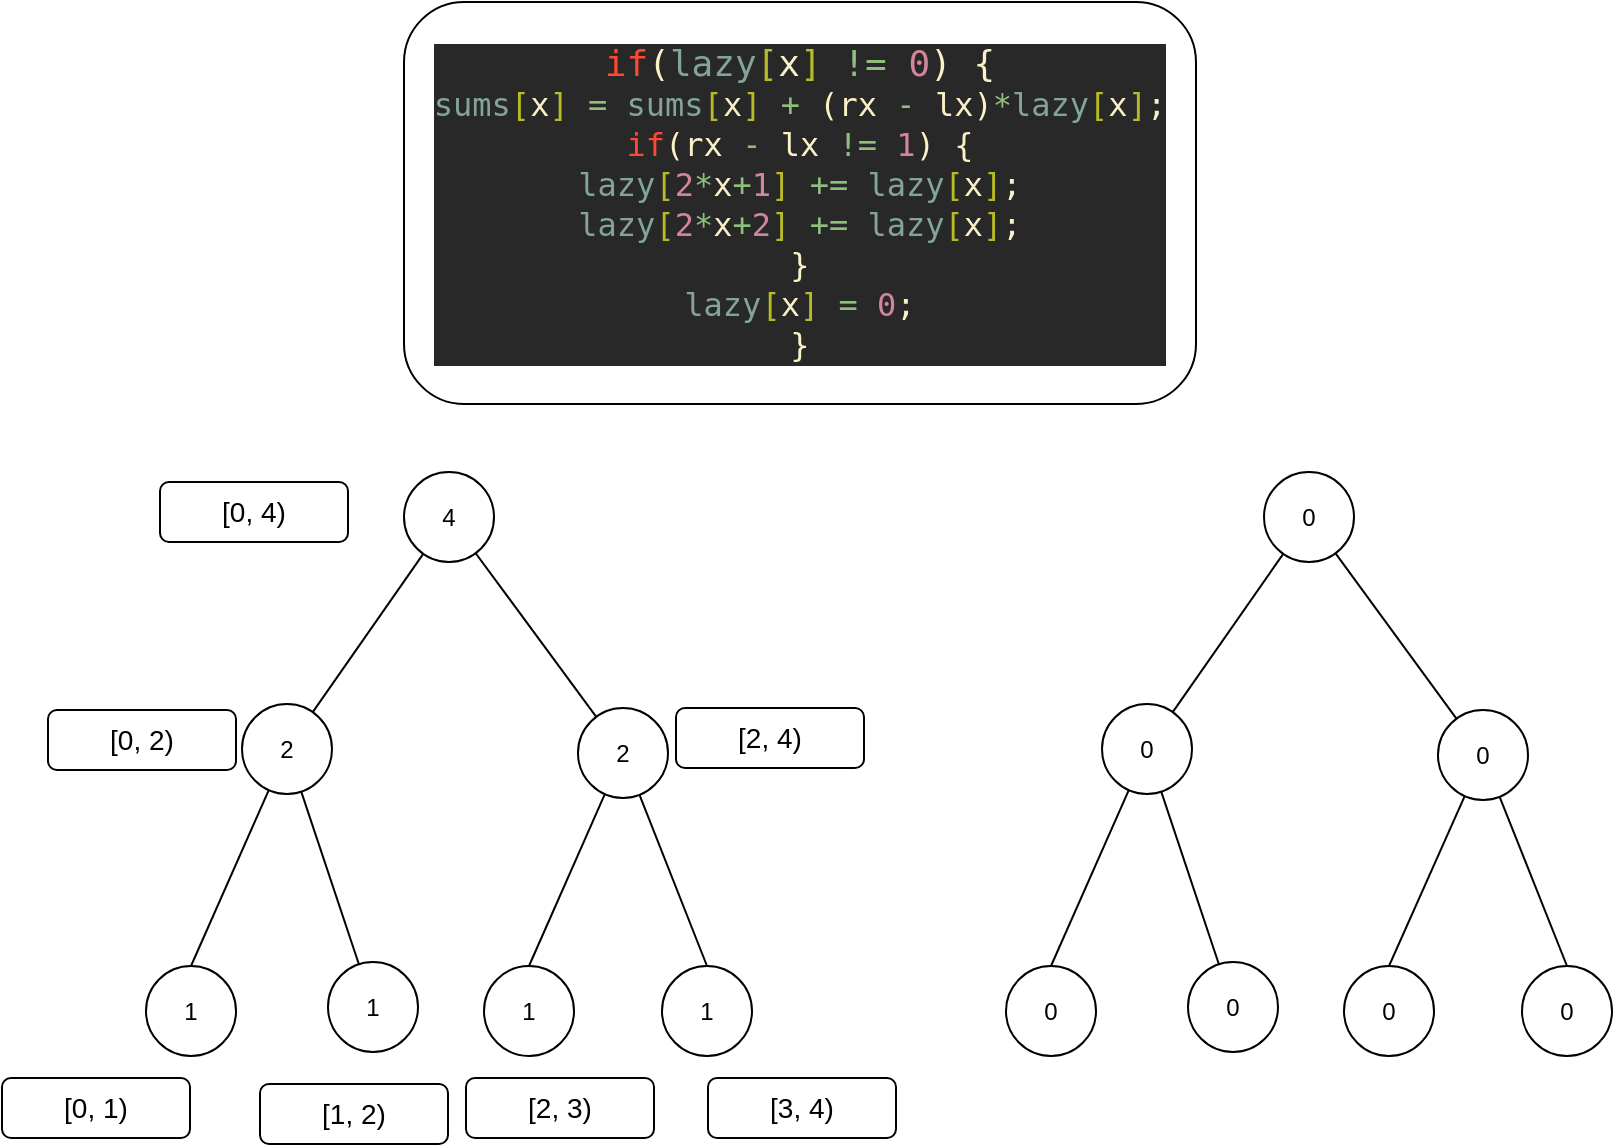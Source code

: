 <mxfile version="13.6.2" type="device"><diagram id="z0lQwRQmtyVgyHzvn252" name="Page-1"><mxGraphModel dx="1958" dy="1692" grid="0" gridSize="10" guides="1" tooltips="1" connect="1" arrows="1" fold="1" page="1" pageScale="1" pageWidth="850" pageHeight="1100" math="0" shadow="0"><root><mxCell id="0"/><mxCell id="1" parent="0"/><mxCell id="K7AY1ZXYGfGMdBjV3ze0-1" value="1" style="ellipse;whiteSpace=wrap;html=1;aspect=fixed;" vertex="1" parent="1"><mxGeometry x="62" y="393" width="45" height="45" as="geometry"/></mxCell><mxCell id="K7AY1ZXYGfGMdBjV3ze0-2" value="1" style="ellipse;whiteSpace=wrap;html=1;aspect=fixed;" vertex="1" parent="1"><mxGeometry x="153" y="391" width="45" height="45" as="geometry"/></mxCell><mxCell id="K7AY1ZXYGfGMdBjV3ze0-3" value="1" style="ellipse;whiteSpace=wrap;html=1;aspect=fixed;" vertex="1" parent="1"><mxGeometry x="231" y="393" width="45" height="45" as="geometry"/></mxCell><mxCell id="K7AY1ZXYGfGMdBjV3ze0-4" value="1" style="ellipse;whiteSpace=wrap;html=1;aspect=fixed;" vertex="1" parent="1"><mxGeometry x="320" y="393" width="45" height="45" as="geometry"/></mxCell><mxCell id="K7AY1ZXYGfGMdBjV3ze0-6" value="2" style="ellipse;whiteSpace=wrap;html=1;aspect=fixed;" vertex="1" parent="1"><mxGeometry x="110" y="262" width="45" height="45" as="geometry"/></mxCell><mxCell id="K7AY1ZXYGfGMdBjV3ze0-7" value="2" style="ellipse;whiteSpace=wrap;html=1;aspect=fixed;" vertex="1" parent="1"><mxGeometry x="278" y="264" width="45" height="45" as="geometry"/></mxCell><mxCell id="K7AY1ZXYGfGMdBjV3ze0-8" value="4" style="ellipse;whiteSpace=wrap;html=1;aspect=fixed;" vertex="1" parent="1"><mxGeometry x="191" y="146" width="45" height="45" as="geometry"/></mxCell><mxCell id="K7AY1ZXYGfGMdBjV3ze0-9" value="" style="endArrow=none;html=1;exitX=0.5;exitY=0;exitDx=0;exitDy=0;" edge="1" parent="1" source="K7AY1ZXYGfGMdBjV3ze0-1" target="K7AY1ZXYGfGMdBjV3ze0-6"><mxGeometry width="50" height="50" relative="1" as="geometry"><mxPoint x="519" y="327" as="sourcePoint"/><mxPoint x="569" y="277" as="targetPoint"/></mxGeometry></mxCell><mxCell id="K7AY1ZXYGfGMdBjV3ze0-10" value="" style="endArrow=none;html=1;" edge="1" parent="1" source="K7AY1ZXYGfGMdBjV3ze0-2" target="K7AY1ZXYGfGMdBjV3ze0-6"><mxGeometry width="50" height="50" relative="1" as="geometry"><mxPoint x="90.5" y="390" as="sourcePoint"/><mxPoint x="134.047" y="315.867" as="targetPoint"/></mxGeometry></mxCell><mxCell id="K7AY1ZXYGfGMdBjV3ze0-11" value="" style="endArrow=none;html=1;exitX=0.5;exitY=0;exitDx=0;exitDy=0;" edge="1" parent="1" source="K7AY1ZXYGfGMdBjV3ze0-4" target="K7AY1ZXYGfGMdBjV3ze0-7"><mxGeometry width="50" height="50" relative="1" as="geometry"><mxPoint x="375.885" y="412.265" as="sourcePoint"/><mxPoint x="346.995" y="325.995" as="targetPoint"/></mxGeometry></mxCell><mxCell id="K7AY1ZXYGfGMdBjV3ze0-15" value="" style="endArrow=none;html=1;exitX=0.5;exitY=0;exitDx=0;exitDy=0;" edge="1" parent="1" source="K7AY1ZXYGfGMdBjV3ze0-3" target="K7AY1ZXYGfGMdBjV3ze0-7"><mxGeometry width="50" height="50" relative="1" as="geometry"><mxPoint x="296.71" y="421.58" as="sourcePoint"/><mxPoint x="286" y="320" as="targetPoint"/></mxGeometry></mxCell><mxCell id="K7AY1ZXYGfGMdBjV3ze0-16" value="" style="endArrow=none;html=1;" edge="1" parent="1" source="K7AY1ZXYGfGMdBjV3ze0-7" target="K7AY1ZXYGfGMdBjV3ze0-8"><mxGeometry width="50" height="50" relative="1" as="geometry"><mxPoint x="519" y="327" as="sourcePoint"/><mxPoint x="569" y="277" as="targetPoint"/></mxGeometry></mxCell><mxCell id="K7AY1ZXYGfGMdBjV3ze0-17" value="" style="endArrow=none;html=1;" edge="1" parent="1" source="K7AY1ZXYGfGMdBjV3ze0-6" target="K7AY1ZXYGfGMdBjV3ze0-8"><mxGeometry width="50" height="50" relative="1" as="geometry"><mxPoint x="201.297" y="290.781" as="sourcePoint"/><mxPoint x="141.002" y="209.0" as="targetPoint"/></mxGeometry></mxCell><mxCell id="K7AY1ZXYGfGMdBjV3ze0-18" value="0" style="ellipse;whiteSpace=wrap;html=1;aspect=fixed;" vertex="1" parent="1"><mxGeometry x="492" y="393" width="45" height="45" as="geometry"/></mxCell><mxCell id="K7AY1ZXYGfGMdBjV3ze0-19" value="0" style="ellipse;whiteSpace=wrap;html=1;aspect=fixed;" vertex="1" parent="1"><mxGeometry x="583" y="391" width="45" height="45" as="geometry"/></mxCell><mxCell id="K7AY1ZXYGfGMdBjV3ze0-20" value="0" style="ellipse;whiteSpace=wrap;html=1;aspect=fixed;" vertex="1" parent="1"><mxGeometry x="661" y="393" width="45" height="45" as="geometry"/></mxCell><mxCell id="K7AY1ZXYGfGMdBjV3ze0-21" value="0" style="ellipse;whiteSpace=wrap;html=1;aspect=fixed;" vertex="1" parent="1"><mxGeometry x="750" y="393" width="45" height="45" as="geometry"/></mxCell><mxCell id="K7AY1ZXYGfGMdBjV3ze0-22" value="&lt;div&gt;0&lt;/div&gt;" style="ellipse;whiteSpace=wrap;html=1;aspect=fixed;" vertex="1" parent="1"><mxGeometry x="540" y="262" width="45" height="45" as="geometry"/></mxCell><mxCell id="K7AY1ZXYGfGMdBjV3ze0-23" value="0" style="ellipse;whiteSpace=wrap;html=1;aspect=fixed;" vertex="1" parent="1"><mxGeometry x="708" y="265" width="45" height="45" as="geometry"/></mxCell><mxCell id="K7AY1ZXYGfGMdBjV3ze0-24" value="0" style="ellipse;whiteSpace=wrap;html=1;aspect=fixed;" vertex="1" parent="1"><mxGeometry x="621" y="146" width="45" height="45" as="geometry"/></mxCell><mxCell id="K7AY1ZXYGfGMdBjV3ze0-25" value="" style="endArrow=none;html=1;exitX=0.5;exitY=0;exitDx=0;exitDy=0;" edge="1" parent="1" source="K7AY1ZXYGfGMdBjV3ze0-18" target="K7AY1ZXYGfGMdBjV3ze0-22"><mxGeometry width="50" height="50" relative="1" as="geometry"><mxPoint x="949" y="327" as="sourcePoint"/><mxPoint x="999" y="277" as="targetPoint"/></mxGeometry></mxCell><mxCell id="K7AY1ZXYGfGMdBjV3ze0-26" value="" style="endArrow=none;html=1;" edge="1" parent="1" source="K7AY1ZXYGfGMdBjV3ze0-19" target="K7AY1ZXYGfGMdBjV3ze0-22"><mxGeometry width="50" height="50" relative="1" as="geometry"><mxPoint x="520.5" y="390" as="sourcePoint"/><mxPoint x="564.047" y="315.867" as="targetPoint"/></mxGeometry></mxCell><mxCell id="K7AY1ZXYGfGMdBjV3ze0-27" value="" style="endArrow=none;html=1;exitX=0.5;exitY=0;exitDx=0;exitDy=0;" edge="1" parent="1" source="K7AY1ZXYGfGMdBjV3ze0-21" target="K7AY1ZXYGfGMdBjV3ze0-23"><mxGeometry width="50" height="50" relative="1" as="geometry"><mxPoint x="805.885" y="412.265" as="sourcePoint"/><mxPoint x="776.995" y="325.995" as="targetPoint"/></mxGeometry></mxCell><mxCell id="K7AY1ZXYGfGMdBjV3ze0-28" value="" style="endArrow=none;html=1;exitX=0.5;exitY=0;exitDx=0;exitDy=0;" edge="1" parent="1" source="K7AY1ZXYGfGMdBjV3ze0-20" target="K7AY1ZXYGfGMdBjV3ze0-23"><mxGeometry width="50" height="50" relative="1" as="geometry"><mxPoint x="726.71" y="421.58" as="sourcePoint"/><mxPoint x="716" y="320" as="targetPoint"/></mxGeometry></mxCell><mxCell id="K7AY1ZXYGfGMdBjV3ze0-29" value="" style="endArrow=none;html=1;" edge="1" parent="1" source="K7AY1ZXYGfGMdBjV3ze0-23" target="K7AY1ZXYGfGMdBjV3ze0-24"><mxGeometry width="50" height="50" relative="1" as="geometry"><mxPoint x="949" y="327" as="sourcePoint"/><mxPoint x="999" y="277" as="targetPoint"/></mxGeometry></mxCell><mxCell id="K7AY1ZXYGfGMdBjV3ze0-30" value="" style="endArrow=none;html=1;" edge="1" parent="1" source="K7AY1ZXYGfGMdBjV3ze0-22" target="K7AY1ZXYGfGMdBjV3ze0-24"><mxGeometry width="50" height="50" relative="1" as="geometry"><mxPoint x="631.297" y="290.781" as="sourcePoint"/><mxPoint x="571.002" y="209.0" as="targetPoint"/></mxGeometry></mxCell><mxCell id="K7AY1ZXYGfGMdBjV3ze0-31" value="&lt;font style=&quot;font-size: 14px&quot;&gt;[0, 4)&lt;/font&gt;" style="rounded=1;whiteSpace=wrap;html=1;" vertex="1" parent="1"><mxGeometry x="69" y="151" width="94" height="30" as="geometry"/></mxCell><mxCell id="K7AY1ZXYGfGMdBjV3ze0-32" value="&lt;font style=&quot;font-size: 14px&quot;&gt;[0, 2)&lt;/font&gt;" style="rounded=1;whiteSpace=wrap;html=1;" vertex="1" parent="1"><mxGeometry x="13" y="265" width="94" height="30" as="geometry"/></mxCell><mxCell id="K7AY1ZXYGfGMdBjV3ze0-33" value="&lt;div&gt;&lt;font style=&quot;font-size: 14px&quot;&gt;[2, 4)&lt;/font&gt;&lt;/div&gt;" style="rounded=1;whiteSpace=wrap;html=1;" vertex="1" parent="1"><mxGeometry x="327" y="264" width="94" height="30" as="geometry"/></mxCell><mxCell id="K7AY1ZXYGfGMdBjV3ze0-34" value="&lt;font style=&quot;font-size: 14px&quot;&gt;[0, 1)&lt;/font&gt;" style="rounded=1;whiteSpace=wrap;html=1;" vertex="1" parent="1"><mxGeometry x="-10" y="449" width="94" height="30" as="geometry"/></mxCell><mxCell id="K7AY1ZXYGfGMdBjV3ze0-35" value="&lt;font style=&quot;font-size: 14px&quot;&gt;[1, 2)&lt;/font&gt;" style="rounded=1;whiteSpace=wrap;html=1;" vertex="1" parent="1"><mxGeometry x="119" y="452" width="94" height="30" as="geometry"/></mxCell><mxCell id="K7AY1ZXYGfGMdBjV3ze0-36" value="&lt;font style=&quot;font-size: 14px&quot;&gt;[2, 3)&lt;/font&gt;" style="rounded=1;whiteSpace=wrap;html=1;" vertex="1" parent="1"><mxGeometry x="222" y="449" width="94" height="30" as="geometry"/></mxCell><mxCell id="K7AY1ZXYGfGMdBjV3ze0-37" value="&lt;font style=&quot;font-size: 14px&quot;&gt;[3, 4)&lt;/font&gt;" style="rounded=1;whiteSpace=wrap;html=1;" vertex="1" parent="1"><mxGeometry x="343" y="449" width="94" height="30" as="geometry"/></mxCell><mxCell id="K7AY1ZXYGfGMdBjV3ze0-38" value="&lt;div style=&quot;color: rgb(235 , 219 , 178) ; background-color: rgb(40 , 40 , 40) ; font-family: &amp;#34;droid sans mono&amp;#34; , &amp;#34;monospace&amp;#34; , monospace , &amp;#34;droid sans fallback&amp;#34; ; font-weight: normal ; font-size: 15px ; line-height: 20px&quot;&gt;&lt;div&gt;&lt;font style=&quot;font-size: 18px&quot;&gt;&lt;span style=&quot;color: #fb4934&quot;&gt;if&lt;/span&gt;&lt;span style=&quot;color: #fbf1c7&quot;&gt;(&lt;/span&gt;&lt;span style=&quot;color: #83a598&quot;&gt;lazy&lt;/span&gt;&lt;span style=&quot;color: #b8bb26&quot;&gt;[&lt;/span&gt;&lt;span style=&quot;color: #fbf1c7&quot;&gt;x&lt;/span&gt;&lt;span style=&quot;color: #b8bb26&quot;&gt;]&lt;/span&gt;&lt;span style=&quot;color: #fbf1c7&quot;&gt; &lt;/span&gt;&lt;span style=&quot;color: #8ec07c&quot;&gt;!=&lt;/span&gt;&lt;span style=&quot;color: #fbf1c7&quot;&gt; &lt;/span&gt;&lt;span style=&quot;color: #d3869b&quot;&gt;0&lt;/span&gt;&lt;span style=&quot;color: #fbf1c7&quot;&gt;) {&lt;/span&gt;&lt;/font&gt;&lt;/div&gt;&lt;div&gt;&lt;font size=&quot;3&quot;&gt;&lt;span style=&quot;color: #fbf1c7&quot;&gt;                &lt;/span&gt;&lt;span style=&quot;color: #83a598&quot;&gt;sums&lt;/span&gt;&lt;span style=&quot;color: #b8bb26&quot;&gt;[&lt;/span&gt;&lt;span style=&quot;color: #fbf1c7&quot;&gt;x&lt;/span&gt;&lt;span style=&quot;color: #b8bb26&quot;&gt;]&lt;/span&gt;&lt;span style=&quot;color: #fbf1c7&quot;&gt; &lt;/span&gt;&lt;span style=&quot;color: #8ec07c&quot;&gt;=&lt;/span&gt;&lt;span style=&quot;color: #fbf1c7&quot;&gt; &lt;/span&gt;&lt;span style=&quot;color: #83a598&quot;&gt;sums&lt;/span&gt;&lt;span style=&quot;color: #b8bb26&quot;&gt;[&lt;/span&gt;&lt;span style=&quot;color: #fbf1c7&quot;&gt;x&lt;/span&gt;&lt;span style=&quot;color: #b8bb26&quot;&gt;]&lt;/span&gt;&lt;span style=&quot;color: #fbf1c7&quot;&gt; &lt;/span&gt;&lt;span style=&quot;color: #8ec07c&quot;&gt;+&lt;/span&gt;&lt;span style=&quot;color: #fbf1c7&quot;&gt; (&lt;/span&gt;&lt;span style=&quot;color: #fbf1c7&quot;&gt;rx&lt;/span&gt;&lt;span style=&quot;color: #fbf1c7&quot;&gt; &lt;/span&gt;&lt;span style=&quot;color: #8ec07c&quot;&gt;-&lt;/span&gt;&lt;span style=&quot;color: #fbf1c7&quot;&gt; &lt;/span&gt;&lt;span style=&quot;color: #fbf1c7&quot;&gt;lx&lt;/span&gt;&lt;span style=&quot;color: #fbf1c7&quot;&gt;)&lt;/span&gt;&lt;span style=&quot;color: #8ec07c&quot;&gt;*&lt;/span&gt;&lt;span style=&quot;color: #83a598&quot;&gt;lazy&lt;/span&gt;&lt;span style=&quot;color: #b8bb26&quot;&gt;[&lt;/span&gt;&lt;span style=&quot;color: #fbf1c7&quot;&gt;x&lt;/span&gt;&lt;span style=&quot;color: #b8bb26&quot;&gt;]&lt;/span&gt;&lt;span style=&quot;color: #fbf1c7&quot;&gt;;&lt;/span&gt;&lt;/font&gt;&lt;/div&gt;&lt;div&gt;&lt;font size=&quot;3&quot;&gt;&lt;span style=&quot;color: #fbf1c7&quot;&gt;                &lt;/span&gt;&lt;span style=&quot;color: #fb4934&quot;&gt;if&lt;/span&gt;&lt;span style=&quot;color: #fbf1c7&quot;&gt;(&lt;/span&gt;&lt;span style=&quot;color: #fbf1c7&quot;&gt;rx&lt;/span&gt;&lt;span style=&quot;color: #fbf1c7&quot;&gt; &lt;/span&gt;&lt;span style=&quot;color: #8ec07c&quot;&gt;-&lt;/span&gt;&lt;span style=&quot;color: #fbf1c7&quot;&gt; &lt;/span&gt;&lt;span style=&quot;color: #fbf1c7&quot;&gt;lx&lt;/span&gt;&lt;span style=&quot;color: #fbf1c7&quot;&gt; &lt;/span&gt;&lt;span style=&quot;color: #8ec07c&quot;&gt;!=&lt;/span&gt;&lt;span style=&quot;color: #fbf1c7&quot;&gt; &lt;/span&gt;&lt;span style=&quot;color: #d3869b&quot;&gt;1&lt;/span&gt;&lt;span style=&quot;color: #fbf1c7&quot;&gt;) {&lt;/span&gt;&lt;/font&gt;&lt;/div&gt;&lt;div&gt;&lt;font size=&quot;3&quot;&gt;&lt;span style=&quot;color: #fbf1c7&quot;&gt;                    &lt;/span&gt;&lt;span style=&quot;color: #83a598&quot;&gt;lazy&lt;/span&gt;&lt;span style=&quot;color: #b8bb26&quot;&gt;[&lt;/span&gt;&lt;span style=&quot;color: #d3869b&quot;&gt;2&lt;/span&gt;&lt;span style=&quot;color: #8ec07c&quot;&gt;*&lt;/span&gt;&lt;span style=&quot;color: #fbf1c7&quot;&gt;x&lt;/span&gt;&lt;span style=&quot;color: #8ec07c&quot;&gt;+&lt;/span&gt;&lt;span style=&quot;color: #d3869b&quot;&gt;1&lt;/span&gt;&lt;span style=&quot;color: #b8bb26&quot;&gt;]&lt;/span&gt;&lt;span style=&quot;color: #fbf1c7&quot;&gt; &lt;/span&gt;&lt;span style=&quot;color: #8ec07c&quot;&gt;+=&lt;/span&gt;&lt;span style=&quot;color: #fbf1c7&quot;&gt; &lt;/span&gt;&lt;span style=&quot;color: #83a598&quot;&gt;lazy&lt;/span&gt;&lt;span style=&quot;color: #b8bb26&quot;&gt;[&lt;/span&gt;&lt;span style=&quot;color: #fbf1c7&quot;&gt;x&lt;/span&gt;&lt;span style=&quot;color: #b8bb26&quot;&gt;]&lt;/span&gt;&lt;span style=&quot;color: #fbf1c7&quot;&gt;;&lt;/span&gt;&lt;/font&gt;&lt;/div&gt;&lt;div&gt;&lt;font size=&quot;3&quot;&gt;&lt;span style=&quot;color: #fbf1c7&quot;&gt;                    &lt;/span&gt;&lt;span style=&quot;color: #83a598&quot;&gt;lazy&lt;/span&gt;&lt;span style=&quot;color: #b8bb26&quot;&gt;[&lt;/span&gt;&lt;span style=&quot;color: #d3869b&quot;&gt;2&lt;/span&gt;&lt;span style=&quot;color: #8ec07c&quot;&gt;*&lt;/span&gt;&lt;span style=&quot;color: #fbf1c7&quot;&gt;x&lt;/span&gt;&lt;span style=&quot;color: #8ec07c&quot;&gt;+&lt;/span&gt;&lt;span style=&quot;color: #d3869b&quot;&gt;2&lt;/span&gt;&lt;span style=&quot;color: #b8bb26&quot;&gt;]&lt;/span&gt;&lt;span style=&quot;color: #fbf1c7&quot;&gt; &lt;/span&gt;&lt;span style=&quot;color: #8ec07c&quot;&gt;+=&lt;/span&gt;&lt;span style=&quot;color: #fbf1c7&quot;&gt; &lt;/span&gt;&lt;span style=&quot;color: #83a598&quot;&gt;lazy&lt;/span&gt;&lt;span style=&quot;color: #b8bb26&quot;&gt;[&lt;/span&gt;&lt;span style=&quot;color: #fbf1c7&quot;&gt;x&lt;/span&gt;&lt;span style=&quot;color: #b8bb26&quot;&gt;]&lt;/span&gt;&lt;span style=&quot;color: #fbf1c7&quot;&gt;;&lt;/span&gt;&lt;/font&gt;&lt;/div&gt;&lt;div&gt;&lt;font size=&quot;3&quot;&gt;&lt;span style=&quot;color: #fbf1c7&quot;&gt;                }&lt;/span&gt;&lt;/font&gt;&lt;/div&gt;&lt;div&gt;&lt;font size=&quot;3&quot;&gt;&lt;span style=&quot;color: #fbf1c7&quot;&gt;                &lt;/span&gt;&lt;span style=&quot;color: #83a598&quot;&gt;lazy&lt;/span&gt;&lt;span style=&quot;color: #b8bb26&quot;&gt;[&lt;/span&gt;&lt;span style=&quot;color: #fbf1c7&quot;&gt;x&lt;/span&gt;&lt;span style=&quot;color: #b8bb26&quot;&gt;]&lt;/span&gt;&lt;span style=&quot;color: #fbf1c7&quot;&gt; &lt;/span&gt;&lt;span style=&quot;color: #8ec07c&quot;&gt;=&lt;/span&gt;&lt;span style=&quot;color: #fbf1c7&quot;&gt; &lt;/span&gt;&lt;span style=&quot;color: #d3869b&quot;&gt;0&lt;/span&gt;&lt;span style=&quot;color: #fbf1c7&quot;&gt;;&lt;/span&gt;&lt;/font&gt;&lt;/div&gt;&lt;div&gt;&lt;font size=&quot;3&quot;&gt;&lt;span style=&quot;color: #fbf1c7&quot;&gt;        }&lt;/span&gt;&lt;/font&gt;&lt;/div&gt;&lt;/div&gt;" style="rounded=1;whiteSpace=wrap;html=1;" vertex="1" parent="1"><mxGeometry x="191" y="-89" width="396" height="201" as="geometry"/></mxCell></root></mxGraphModel></diagram></mxfile>